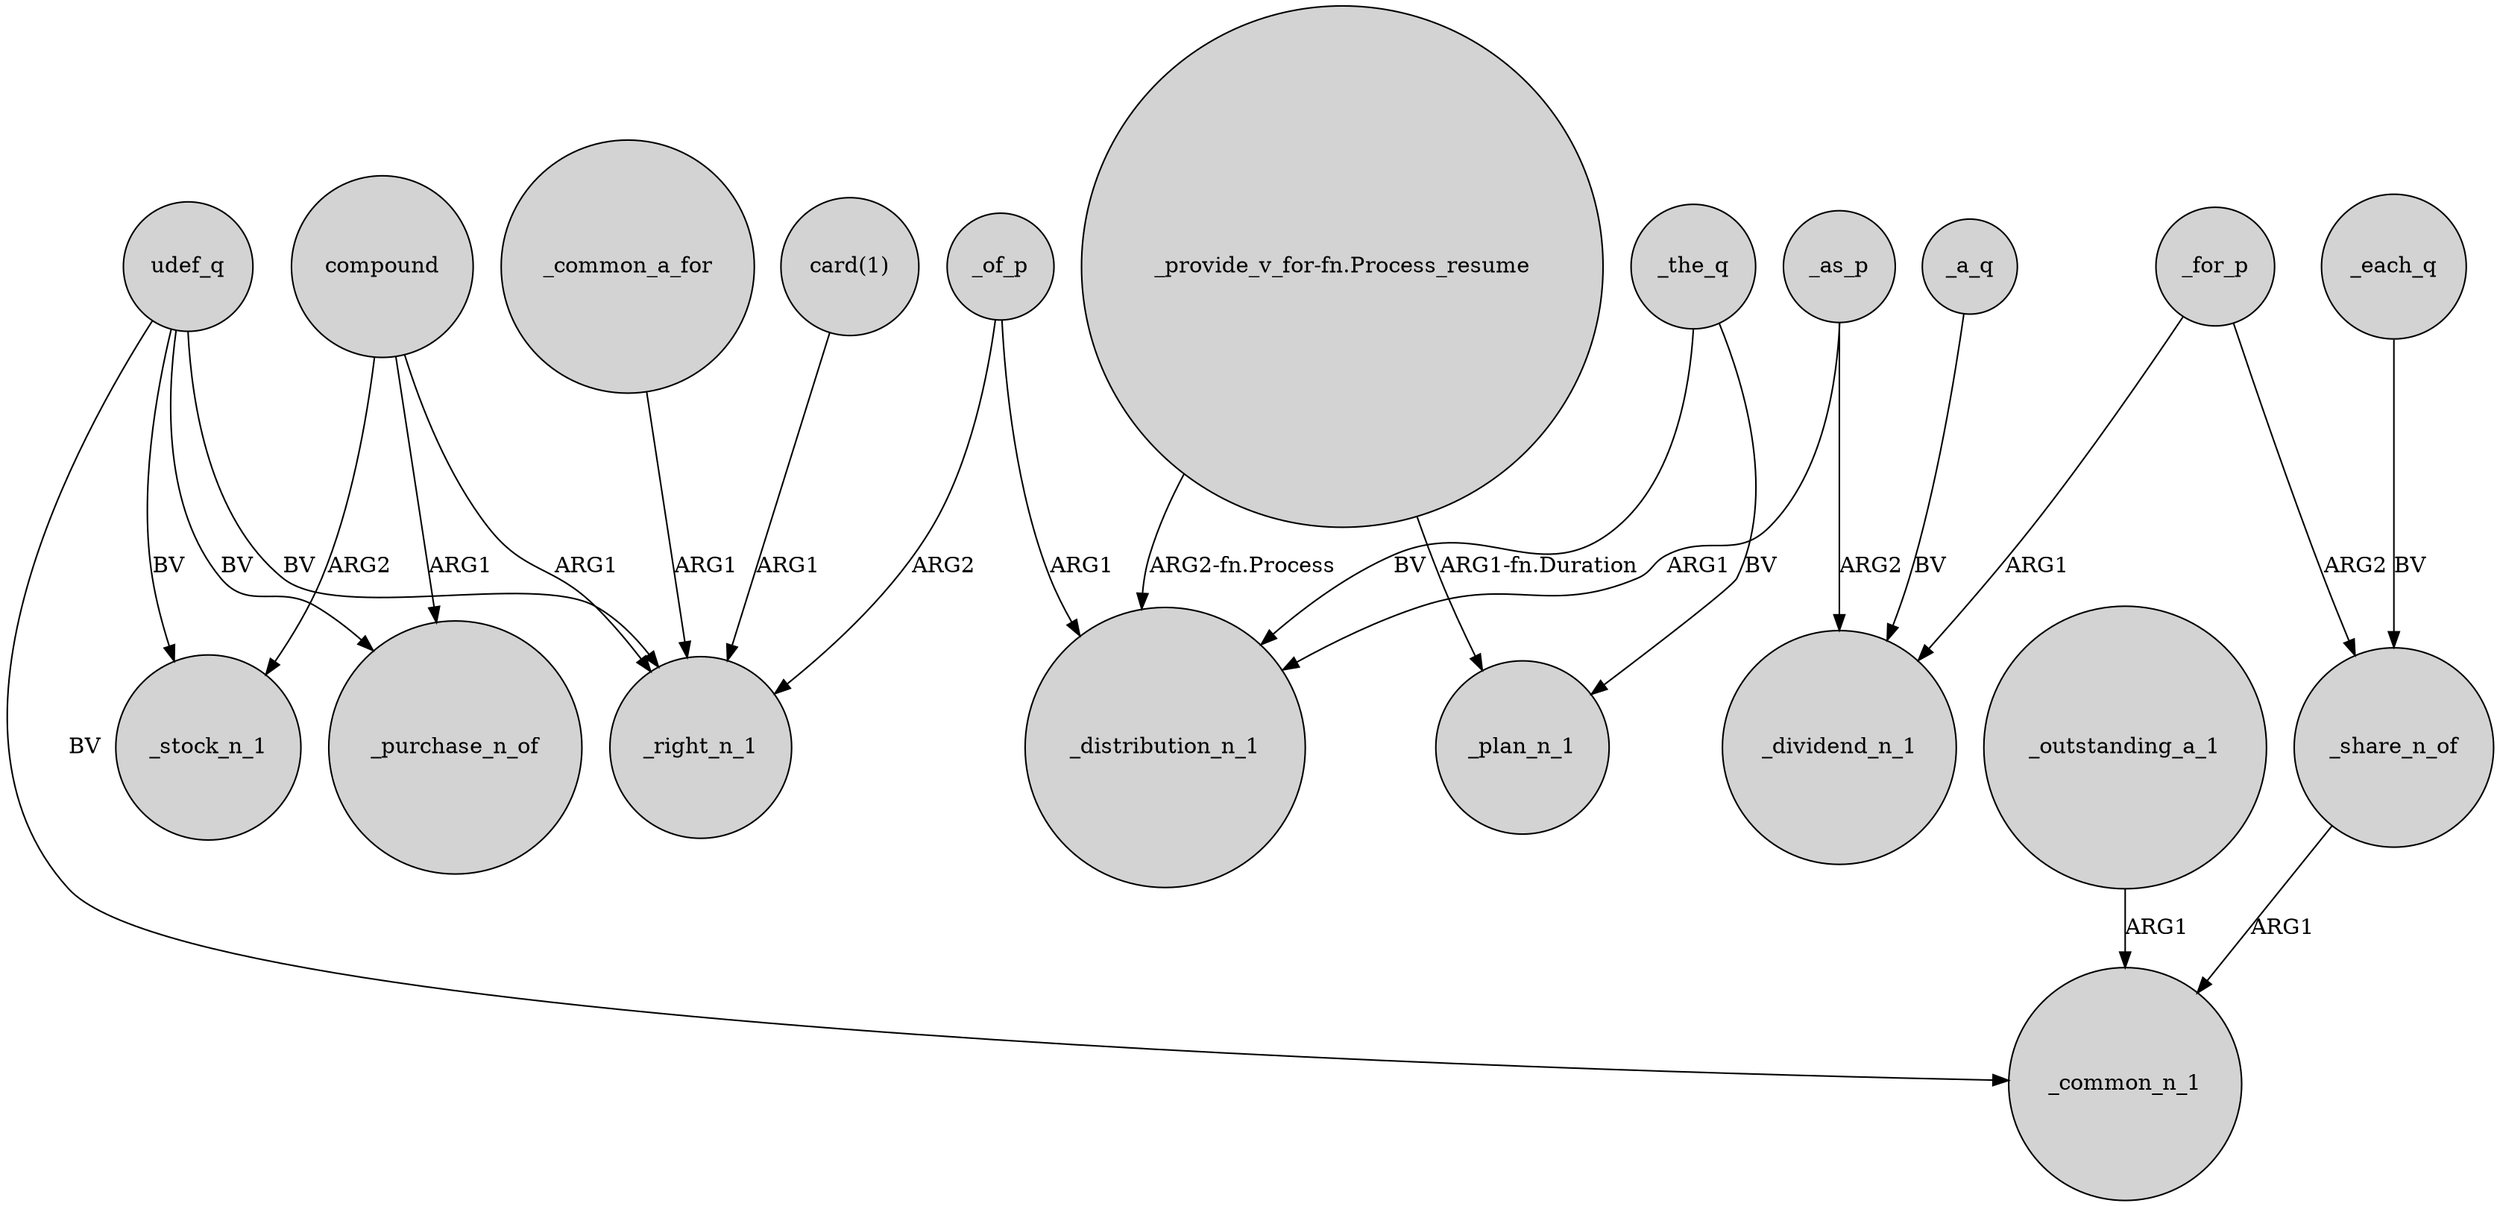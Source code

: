digraph {
	node [shape=circle style=filled]
	compound -> _purchase_n_of [label=ARG1]
	_for_p -> _share_n_of [label=ARG2]
	compound -> _right_n_1 [label=ARG1]
	"_provide_v_for-fn.Process_resume" -> _plan_n_1 [label="ARG1-fn.Duration"]
	_common_a_for -> _right_n_1 [label=ARG1]
	_for_p -> _dividend_n_1 [label=ARG1]
	udef_q -> _right_n_1 [label=BV]
	_a_q -> _dividend_n_1 [label=BV]
	udef_q -> _common_n_1 [label=BV]
	_the_q -> _distribution_n_1 [label=BV]
	"_provide_v_for-fn.Process_resume" -> _distribution_n_1 [label="ARG2-fn.Process"]
	udef_q -> _stock_n_1 [label=BV]
	udef_q -> _purchase_n_of [label=BV]
	_as_p -> _dividend_n_1 [label=ARG2]
	_outstanding_a_1 -> _common_n_1 [label=ARG1]
	compound -> _stock_n_1 [label=ARG2]
	"card(1)" -> _right_n_1 [label=ARG1]
	_each_q -> _share_n_of [label=BV]
	_of_p -> _distribution_n_1 [label=ARG1]
	_the_q -> _plan_n_1 [label=BV]
	_of_p -> _right_n_1 [label=ARG2]
	_as_p -> _distribution_n_1 [label=ARG1]
	_share_n_of -> _common_n_1 [label=ARG1]
}
